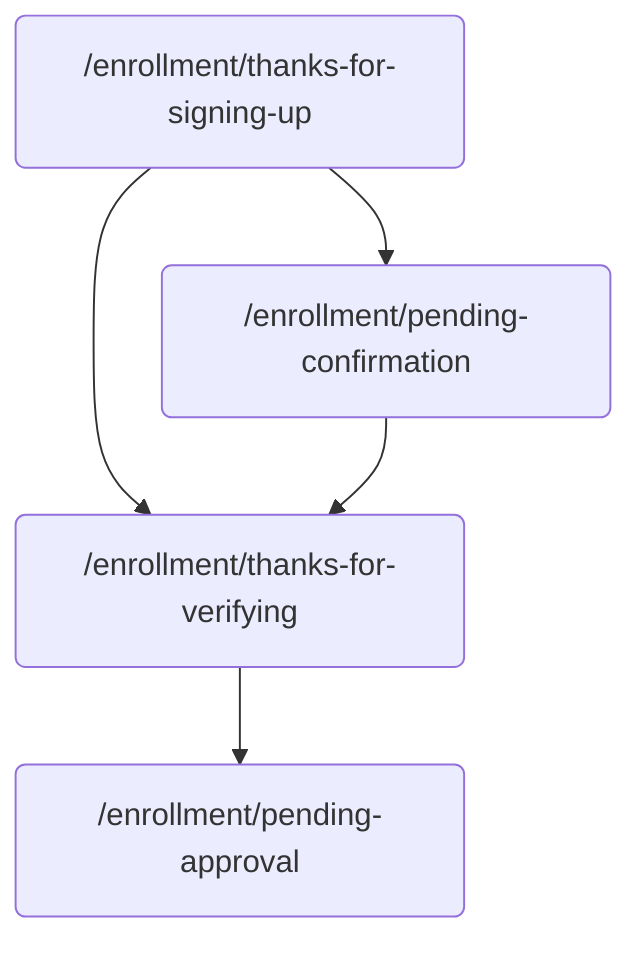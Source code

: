 flowchart TD
  thanksSigningUp(/enrollment/thanks-for-signing-up)
  thanksVerifying(/enrollment/thanks-for-verifying)
  pendingApproval(/enrollment/pending-approval)
  pendingConfirmation(/enrollment/pending-confirmation)

  thanksSigningUp --> thanksVerifying
  thanksSigningUp --> pendingConfirmation
  thanksVerifying --> pendingApproval
  pendingConfirmation --> thanksVerifying